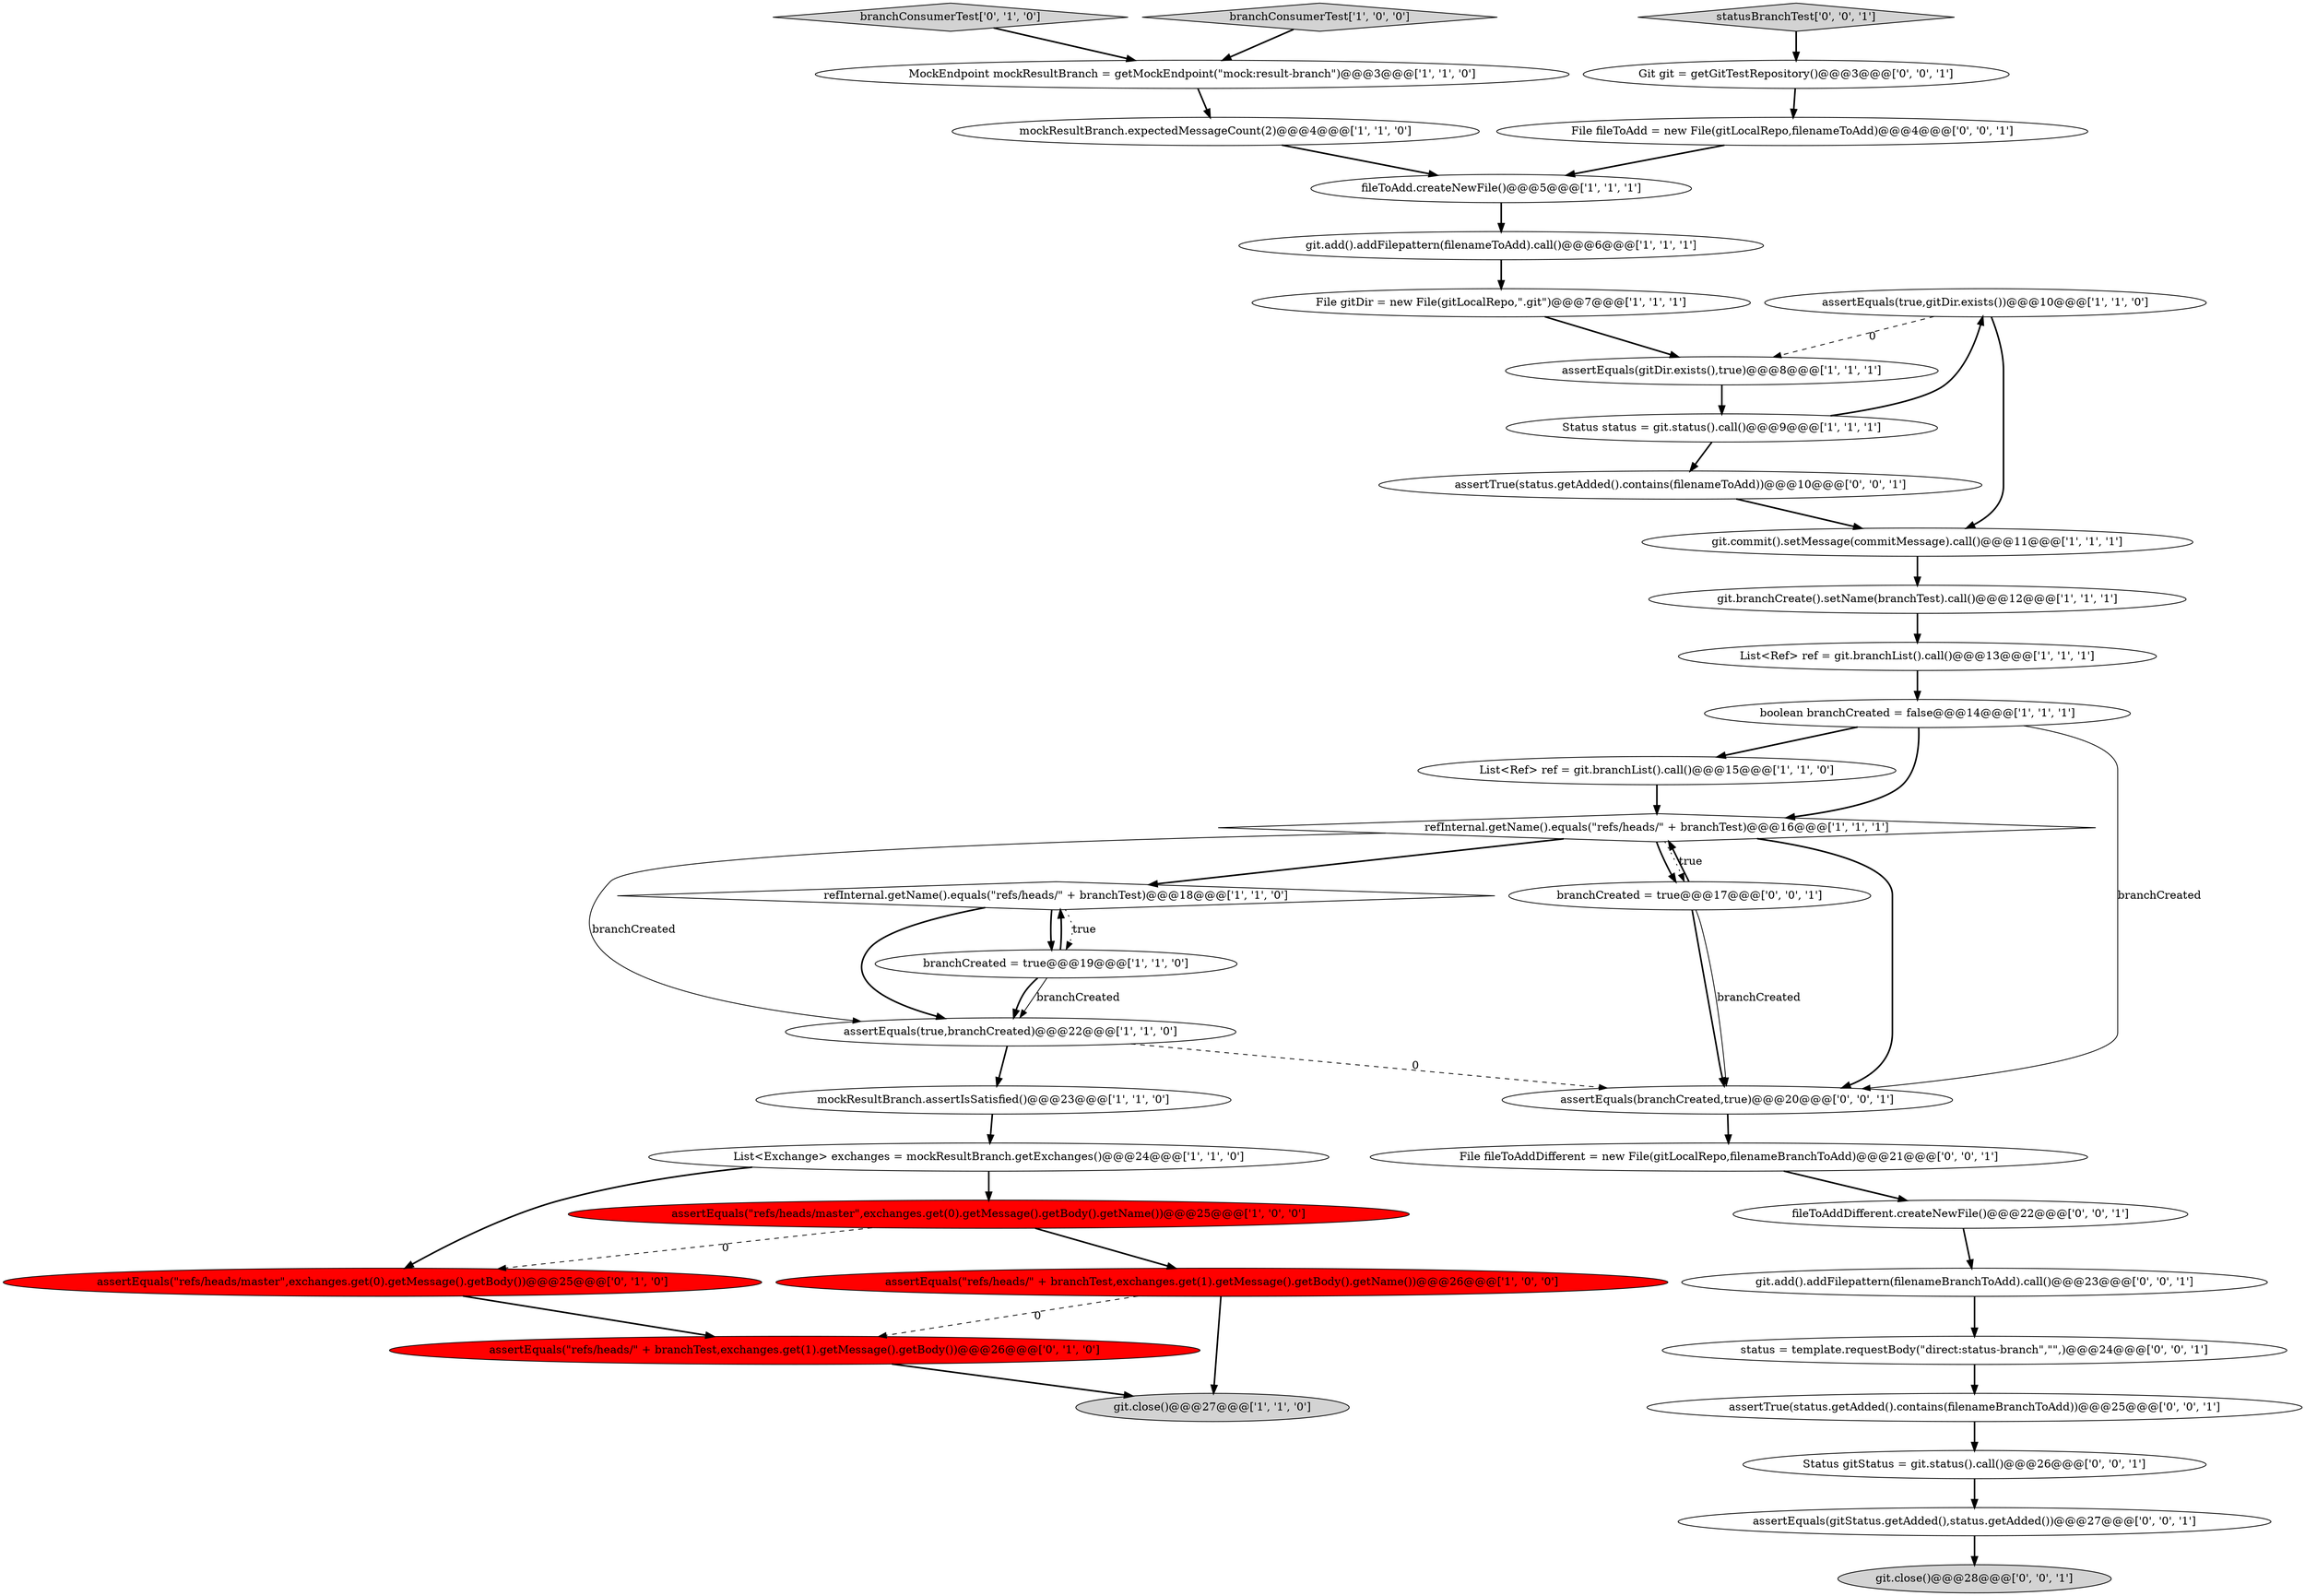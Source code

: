 digraph {
38 [style = filled, label = "assertTrue(status.getAdded().contains(filenameToAdd))@@@10@@@['0', '0', '1']", fillcolor = white, shape = ellipse image = "AAA0AAABBB3BBB"];
10 [style = filled, label = "boolean branchCreated = false@@@14@@@['1', '1', '1']", fillcolor = white, shape = ellipse image = "AAA0AAABBB1BBB"];
18 [style = filled, label = "assertEquals(true,gitDir.exists())@@@10@@@['1', '1', '0']", fillcolor = white, shape = ellipse image = "AAA0AAABBB1BBB"];
12 [style = filled, label = "Status status = git.status().call()@@@9@@@['1', '1', '1']", fillcolor = white, shape = ellipse image = "AAA0AAABBB1BBB"];
22 [style = filled, label = "refInternal.getName().equals(\"refs/heads/\" + branchTest)@@@18@@@['1', '1', '0']", fillcolor = white, shape = diamond image = "AAA0AAABBB1BBB"];
19 [style = filled, label = "refInternal.getName().equals(\"refs/heads/\" + branchTest)@@@16@@@['1', '1', '1']", fillcolor = white, shape = diamond image = "AAA0AAABBB1BBB"];
29 [style = filled, label = "File fileToAddDifferent = new File(gitLocalRepo,filenameBranchToAdd)@@@21@@@['0', '0', '1']", fillcolor = white, shape = ellipse image = "AAA0AAABBB3BBB"];
1 [style = filled, label = "branchCreated = true@@@19@@@['1', '1', '0']", fillcolor = white, shape = ellipse image = "AAA0AAABBB1BBB"];
35 [style = filled, label = "assertEquals(branchCreated,true)@@@20@@@['0', '0', '1']", fillcolor = white, shape = ellipse image = "AAA0AAABBB3BBB"];
39 [style = filled, label = "Status gitStatus = git.status().call()@@@26@@@['0', '0', '1']", fillcolor = white, shape = ellipse image = "AAA0AAABBB3BBB"];
16 [style = filled, label = "assertEquals(\"refs/heads/\" + branchTest,exchanges.get(1).getMessage().getBody().getName())@@@26@@@['1', '0', '0']", fillcolor = red, shape = ellipse image = "AAA1AAABBB1BBB"];
30 [style = filled, label = "branchCreated = true@@@17@@@['0', '0', '1']", fillcolor = white, shape = ellipse image = "AAA0AAABBB3BBB"];
32 [style = filled, label = "fileToAddDifferent.createNewFile()@@@22@@@['0', '0', '1']", fillcolor = white, shape = ellipse image = "AAA0AAABBB3BBB"];
14 [style = filled, label = "mockResultBranch.assertIsSatisfied()@@@23@@@['1', '1', '0']", fillcolor = white, shape = ellipse image = "AAA0AAABBB1BBB"];
34 [style = filled, label = "assertTrue(status.getAdded().contains(filenameBranchToAdd))@@@25@@@['0', '0', '1']", fillcolor = white, shape = ellipse image = "AAA0AAABBB3BBB"];
0 [style = filled, label = "mockResultBranch.expectedMessageCount(2)@@@4@@@['1', '1', '0']", fillcolor = white, shape = ellipse image = "AAA0AAABBB1BBB"];
2 [style = filled, label = "assertEquals(gitDir.exists(),true)@@@8@@@['1', '1', '1']", fillcolor = white, shape = ellipse image = "AAA0AAABBB1BBB"];
23 [style = filled, label = "branchConsumerTest['0', '1', '0']", fillcolor = lightgray, shape = diamond image = "AAA0AAABBB2BBB"];
36 [style = filled, label = "assertEquals(gitStatus.getAdded(),status.getAdded())@@@27@@@['0', '0', '1']", fillcolor = white, shape = ellipse image = "AAA0AAABBB3BBB"];
15 [style = filled, label = "assertEquals(\"refs/heads/master\",exchanges.get(0).getMessage().getBody().getName())@@@25@@@['1', '0', '0']", fillcolor = red, shape = ellipse image = "AAA1AAABBB1BBB"];
27 [style = filled, label = "Git git = getGitTestRepository()@@@3@@@['0', '0', '1']", fillcolor = white, shape = ellipse image = "AAA0AAABBB3BBB"];
8 [style = filled, label = "MockEndpoint mockResultBranch = getMockEndpoint(\"mock:result-branch\")@@@3@@@['1', '1', '0']", fillcolor = white, shape = ellipse image = "AAA0AAABBB1BBB"];
11 [style = filled, label = "List<Exchange> exchanges = mockResultBranch.getExchanges()@@@24@@@['1', '1', '0']", fillcolor = white, shape = ellipse image = "AAA0AAABBB1BBB"];
33 [style = filled, label = "statusBranchTest['0', '0', '1']", fillcolor = lightgray, shape = diamond image = "AAA0AAABBB3BBB"];
37 [style = filled, label = "git.close()@@@28@@@['0', '0', '1']", fillcolor = lightgray, shape = ellipse image = "AAA0AAABBB3BBB"];
13 [style = filled, label = "git.add().addFilepattern(filenameToAdd).call()@@@6@@@['1', '1', '1']", fillcolor = white, shape = ellipse image = "AAA0AAABBB1BBB"];
7 [style = filled, label = "fileToAdd.createNewFile()@@@5@@@['1', '1', '1']", fillcolor = white, shape = ellipse image = "AAA0AAABBB1BBB"];
20 [style = filled, label = "assertEquals(true,branchCreated)@@@22@@@['1', '1', '0']", fillcolor = white, shape = ellipse image = "AAA0AAABBB1BBB"];
4 [style = filled, label = "List<Ref> ref = git.branchList().call()@@@13@@@['1', '1', '1']", fillcolor = white, shape = ellipse image = "AAA0AAABBB1BBB"];
21 [style = filled, label = "branchConsumerTest['1', '0', '0']", fillcolor = lightgray, shape = diamond image = "AAA0AAABBB1BBB"];
25 [style = filled, label = "assertEquals(\"refs/heads/master\",exchanges.get(0).getMessage().getBody())@@@25@@@['0', '1', '0']", fillcolor = red, shape = ellipse image = "AAA1AAABBB2BBB"];
3 [style = filled, label = "git.branchCreate().setName(branchTest).call()@@@12@@@['1', '1', '1']", fillcolor = white, shape = ellipse image = "AAA0AAABBB1BBB"];
5 [style = filled, label = "File gitDir = new File(gitLocalRepo,\".git\")@@@7@@@['1', '1', '1']", fillcolor = white, shape = ellipse image = "AAA0AAABBB1BBB"];
17 [style = filled, label = "List<Ref> ref = git.branchList().call()@@@15@@@['1', '1', '0']", fillcolor = white, shape = ellipse image = "AAA0AAABBB1BBB"];
28 [style = filled, label = "git.add().addFilepattern(filenameBranchToAdd).call()@@@23@@@['0', '0', '1']", fillcolor = white, shape = ellipse image = "AAA0AAABBB3BBB"];
24 [style = filled, label = "assertEquals(\"refs/heads/\" + branchTest,exchanges.get(1).getMessage().getBody())@@@26@@@['0', '1', '0']", fillcolor = red, shape = ellipse image = "AAA1AAABBB2BBB"];
26 [style = filled, label = "status = template.requestBody(\"direct:status-branch\",\"\",)@@@24@@@['0', '0', '1']", fillcolor = white, shape = ellipse image = "AAA0AAABBB3BBB"];
31 [style = filled, label = "File fileToAdd = new File(gitLocalRepo,filenameToAdd)@@@4@@@['0', '0', '1']", fillcolor = white, shape = ellipse image = "AAA0AAABBB3BBB"];
6 [style = filled, label = "git.commit().setMessage(commitMessage).call()@@@11@@@['1', '1', '1']", fillcolor = white, shape = ellipse image = "AAA0AAABBB1BBB"];
9 [style = filled, label = "git.close()@@@27@@@['1', '1', '0']", fillcolor = lightgray, shape = ellipse image = "AAA0AAABBB1BBB"];
7->13 [style = bold, label=""];
4->10 [style = bold, label=""];
6->3 [style = bold, label=""];
35->29 [style = bold, label=""];
16->24 [style = dashed, label="0"];
30->35 [style = solid, label="branchCreated"];
10->19 [style = bold, label=""];
26->34 [style = bold, label=""];
21->8 [style = bold, label=""];
1->20 [style = bold, label=""];
27->31 [style = bold, label=""];
28->26 [style = bold, label=""];
10->17 [style = bold, label=""];
20->14 [style = bold, label=""];
23->8 [style = bold, label=""];
15->16 [style = bold, label=""];
19->30 [style = dotted, label="true"];
3->4 [style = bold, label=""];
33->27 [style = bold, label=""];
17->19 [style = bold, label=""];
31->7 [style = bold, label=""];
11->15 [style = bold, label=""];
2->12 [style = bold, label=""];
38->6 [style = bold, label=""];
0->7 [style = bold, label=""];
1->22 [style = bold, label=""];
8->0 [style = bold, label=""];
25->24 [style = bold, label=""];
30->19 [style = bold, label=""];
5->2 [style = bold, label=""];
22->1 [style = dotted, label="true"];
12->38 [style = bold, label=""];
15->25 [style = dashed, label="0"];
20->35 [style = dashed, label="0"];
30->35 [style = bold, label=""];
22->20 [style = bold, label=""];
18->6 [style = bold, label=""];
19->20 [style = solid, label="branchCreated"];
18->2 [style = dashed, label="0"];
29->32 [style = bold, label=""];
19->35 [style = bold, label=""];
34->39 [style = bold, label=""];
12->18 [style = bold, label=""];
13->5 [style = bold, label=""];
1->20 [style = solid, label="branchCreated"];
36->37 [style = bold, label=""];
22->1 [style = bold, label=""];
10->35 [style = solid, label="branchCreated"];
19->22 [style = bold, label=""];
14->11 [style = bold, label=""];
32->28 [style = bold, label=""];
39->36 [style = bold, label=""];
16->9 [style = bold, label=""];
24->9 [style = bold, label=""];
11->25 [style = bold, label=""];
19->30 [style = bold, label=""];
}

